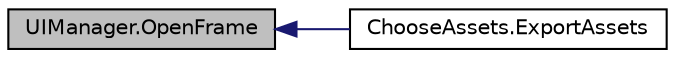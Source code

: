 digraph "UIManager.OpenFrame"
{
  edge [fontname="Helvetica",fontsize="10",labelfontname="Helvetica",labelfontsize="10"];
  node [fontname="Helvetica",fontsize="10",shape=record];
  rankdir="LR";
  Node15 [label="UIManager.OpenFrame",height=0.2,width=0.4,color="black", fillcolor="grey75", style="filled", fontcolor="black"];
  Node15 -> Node16 [dir="back",color="midnightblue",fontsize="10",style="solid",fontname="Helvetica"];
  Node16 [label="ChooseAssets.ExportAssets",height=0.2,width=0.4,color="black", fillcolor="white", style="filled",URL="$class_choose_assets.html#a99ebedc3eec2ed38293b96c28cd12612",tooltip="Exports the assets to be used with custom objects Creates an array of all selected assets (toogle..."];
}
